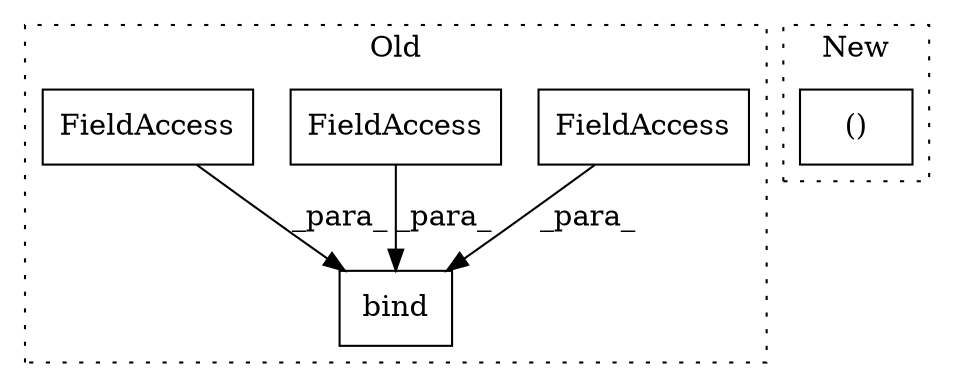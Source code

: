 digraph G {
subgraph cluster0 {
1 [label="bind" a="32" s="3216,3270" l="5,1" shape="box"];
3 [label="FieldAccess" a="22" s="3256" l="14" shape="box"];
4 [label="FieldAccess" a="22" s="3221" l="7" shape="box"];
5 [label="FieldAccess" a="22" s="3229" l="14" shape="box"];
label = "Old";
style="dotted";
}
subgraph cluster1 {
2 [label="()" a="106" s="2576" l="28" shape="box"];
label = "New";
style="dotted";
}
3 -> 1 [label="_para_"];
4 -> 1 [label="_para_"];
5 -> 1 [label="_para_"];
}